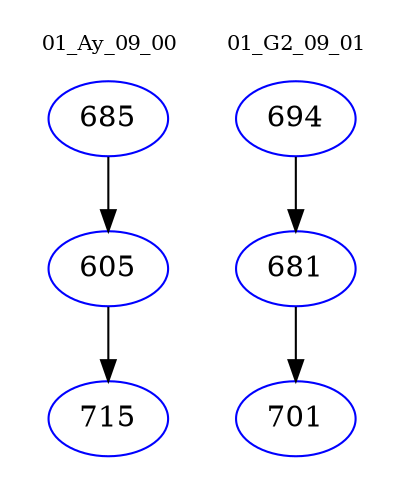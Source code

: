 digraph{
subgraph cluster_0 {
color = white
label = "01_Ay_09_00";
fontsize=10;
T0_685 [label="685", color="blue"]
T0_685 -> T0_605 [color="black"]
T0_605 [label="605", color="blue"]
T0_605 -> T0_715 [color="black"]
T0_715 [label="715", color="blue"]
}
subgraph cluster_1 {
color = white
label = "01_G2_09_01";
fontsize=10;
T1_694 [label="694", color="blue"]
T1_694 -> T1_681 [color="black"]
T1_681 [label="681", color="blue"]
T1_681 -> T1_701 [color="black"]
T1_701 [label="701", color="blue"]
}
}

